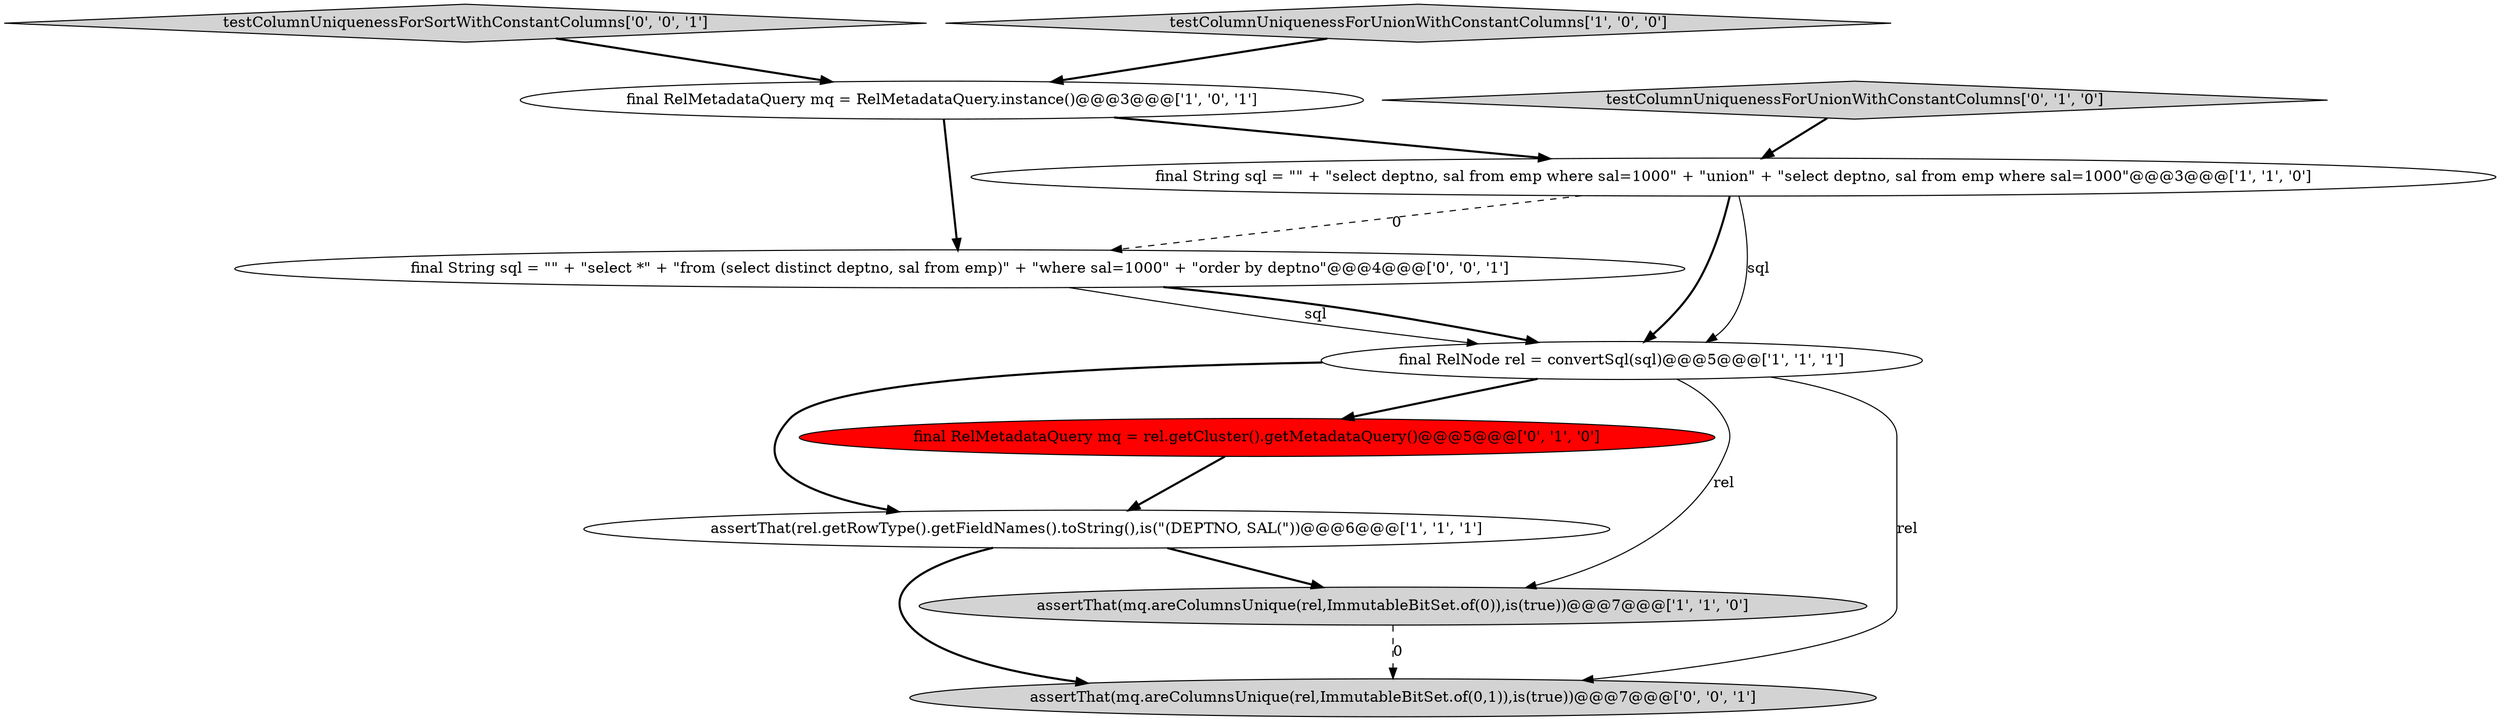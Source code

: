digraph {
4 [style = filled, label = "assertThat(rel.getRowType().getFieldNames().toString(),is(\"(DEPTNO, SAL(\"))@@@6@@@['1', '1', '1']", fillcolor = white, shape = ellipse image = "AAA0AAABBB1BBB"];
0 [style = filled, label = "final RelNode rel = convertSql(sql)@@@5@@@['1', '1', '1']", fillcolor = white, shape = ellipse image = "AAA0AAABBB1BBB"];
6 [style = filled, label = "final RelMetadataQuery mq = rel.getCluster().getMetadataQuery()@@@5@@@['0', '1', '0']", fillcolor = red, shape = ellipse image = "AAA1AAABBB2BBB"];
9 [style = filled, label = "assertThat(mq.areColumnsUnique(rel,ImmutableBitSet.of(0,1)),is(true))@@@7@@@['0', '0', '1']", fillcolor = lightgray, shape = ellipse image = "AAA0AAABBB3BBB"];
5 [style = filled, label = "assertThat(mq.areColumnsUnique(rel,ImmutableBitSet.of(0)),is(true))@@@7@@@['1', '1', '0']", fillcolor = lightgray, shape = ellipse image = "AAA0AAABBB1BBB"];
10 [style = filled, label = "testColumnUniquenessForSortWithConstantColumns['0', '0', '1']", fillcolor = lightgray, shape = diamond image = "AAA0AAABBB3BBB"];
1 [style = filled, label = "testColumnUniquenessForUnionWithConstantColumns['1', '0', '0']", fillcolor = lightgray, shape = diamond image = "AAA0AAABBB1BBB"];
7 [style = filled, label = "testColumnUniquenessForUnionWithConstantColumns['0', '1', '0']", fillcolor = lightgray, shape = diamond image = "AAA0AAABBB2BBB"];
8 [style = filled, label = "final String sql = \"\" + \"select *\" + \"from (select distinct deptno, sal from emp)\" + \"where sal=1000\" + \"order by deptno\"@@@4@@@['0', '0', '1']", fillcolor = white, shape = ellipse image = "AAA0AAABBB3BBB"];
3 [style = filled, label = "final String sql = \"\" + \"select deptno, sal from emp where sal=1000\" + \"union\" + \"select deptno, sal from emp where sal=1000\"@@@3@@@['1', '1', '0']", fillcolor = white, shape = ellipse image = "AAA0AAABBB1BBB"];
2 [style = filled, label = "final RelMetadataQuery mq = RelMetadataQuery.instance()@@@3@@@['1', '0', '1']", fillcolor = white, shape = ellipse image = "AAA0AAABBB1BBB"];
8->0 [style = bold, label=""];
4->9 [style = bold, label=""];
3->8 [style = dashed, label="0"];
6->4 [style = bold, label=""];
0->5 [style = solid, label="rel"];
10->2 [style = bold, label=""];
1->2 [style = bold, label=""];
3->0 [style = solid, label="sql"];
5->9 [style = dashed, label="0"];
8->0 [style = solid, label="sql"];
0->9 [style = solid, label="rel"];
0->4 [style = bold, label=""];
0->6 [style = bold, label=""];
4->5 [style = bold, label=""];
7->3 [style = bold, label=""];
3->0 [style = bold, label=""];
2->3 [style = bold, label=""];
2->8 [style = bold, label=""];
}
